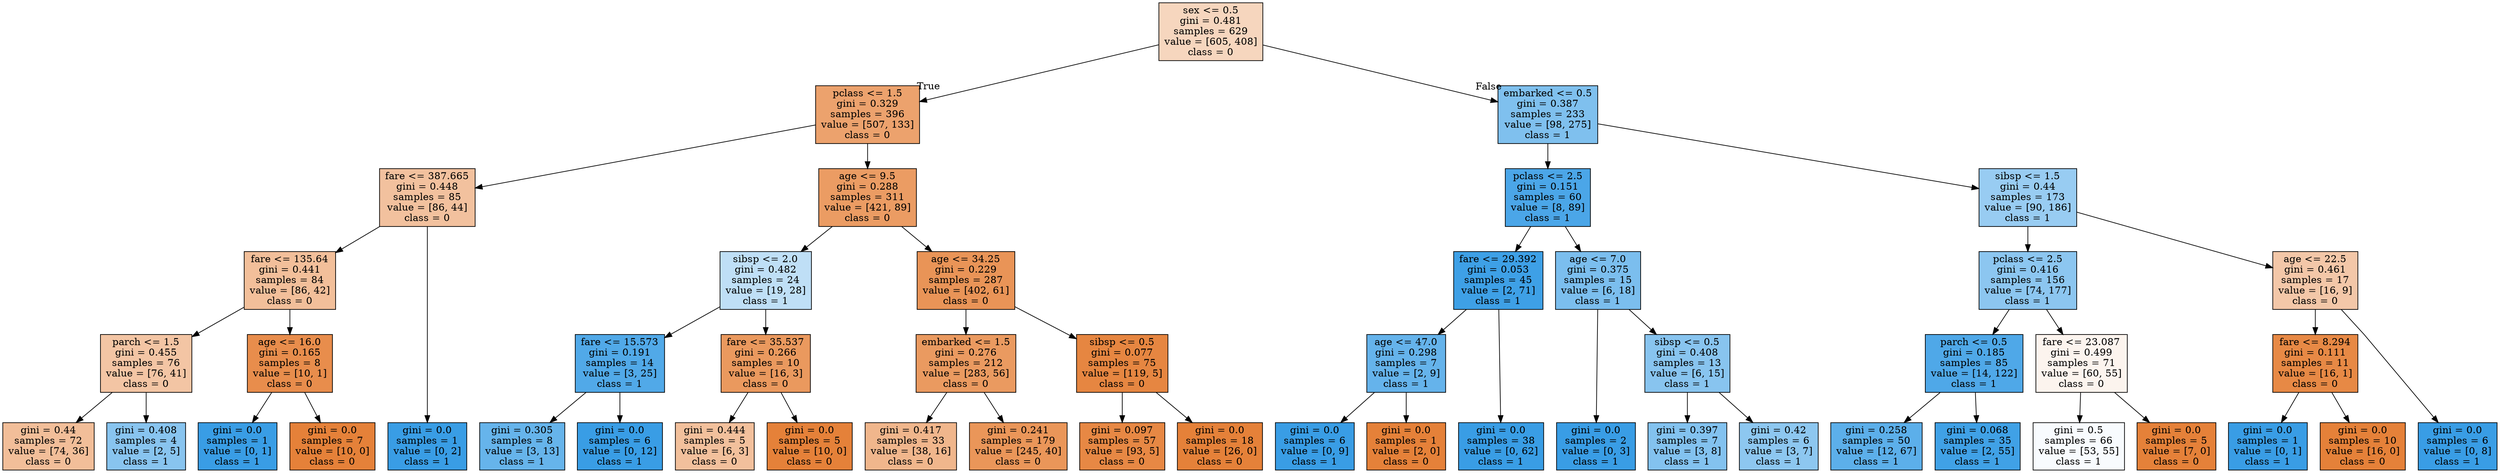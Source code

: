 digraph Tree {
node [shape=box, style="filled", color="black"] ;
graph [ranksep=equally, splines=polyline] ;
0 [label="sex <= 0.5\ngini = 0.481\nsamples = 629\nvalue = [605, 408]\nclass = 0", fillcolor="#e5813953"] ;
1 [label="pclass <= 1.5\ngini = 0.329\nsamples = 396\nvalue = [507, 133]\nclass = 0", fillcolor="#e58139bc"] ;
0 -> 1 [labeldistance=2.5, labelangle=45, headlabel="True"] ;
2 [label="fare <= 387.665\ngini = 0.448\nsamples = 85\nvalue = [86, 44]\nclass = 0", fillcolor="#e581397d"] ;
1 -> 2 ;
3 [label="fare <= 135.64\ngini = 0.441\nsamples = 84\nvalue = [86, 42]\nclass = 0", fillcolor="#e5813982"] ;
2 -> 3 ;
4 [label="parch <= 1.5\ngini = 0.455\nsamples = 76\nvalue = [76, 41]\nclass = 0", fillcolor="#e5813975"] ;
3 -> 4 ;
5 [label="gini = 0.44\nsamples = 72\nvalue = [74, 36]\nclass = 0", fillcolor="#e5813983"] ;
4 -> 5 ;
6 [label="gini = 0.408\nsamples = 4\nvalue = [2, 5]\nclass = 1", fillcolor="#399de599"] ;
4 -> 6 ;
7 [label="age <= 16.0\ngini = 0.165\nsamples = 8\nvalue = [10, 1]\nclass = 0", fillcolor="#e58139e6"] ;
3 -> 7 ;
8 [label="gini = 0.0\nsamples = 1\nvalue = [0, 1]\nclass = 1", fillcolor="#399de5ff"] ;
7 -> 8 ;
9 [label="gini = 0.0\nsamples = 7\nvalue = [10, 0]\nclass = 0", fillcolor="#e58139ff"] ;
7 -> 9 ;
10 [label="gini = 0.0\nsamples = 1\nvalue = [0, 2]\nclass = 1", fillcolor="#399de5ff"] ;
2 -> 10 ;
11 [label="age <= 9.5\ngini = 0.288\nsamples = 311\nvalue = [421, 89]\nclass = 0", fillcolor="#e58139c9"] ;
1 -> 11 ;
12 [label="sibsp <= 2.0\ngini = 0.482\nsamples = 24\nvalue = [19, 28]\nclass = 1", fillcolor="#399de552"] ;
11 -> 12 ;
13 [label="fare <= 15.573\ngini = 0.191\nsamples = 14\nvalue = [3, 25]\nclass = 1", fillcolor="#399de5e0"] ;
12 -> 13 ;
14 [label="gini = 0.305\nsamples = 8\nvalue = [3, 13]\nclass = 1", fillcolor="#399de5c4"] ;
13 -> 14 ;
15 [label="gini = 0.0\nsamples = 6\nvalue = [0, 12]\nclass = 1", fillcolor="#399de5ff"] ;
13 -> 15 ;
16 [label="fare <= 35.537\ngini = 0.266\nsamples = 10\nvalue = [16, 3]\nclass = 0", fillcolor="#e58139cf"] ;
12 -> 16 ;
17 [label="gini = 0.444\nsamples = 5\nvalue = [6, 3]\nclass = 0", fillcolor="#e581397f"] ;
16 -> 17 ;
18 [label="gini = 0.0\nsamples = 5\nvalue = [10, 0]\nclass = 0", fillcolor="#e58139ff"] ;
16 -> 18 ;
19 [label="age <= 34.25\ngini = 0.229\nsamples = 287\nvalue = [402, 61]\nclass = 0", fillcolor="#e58139d8"] ;
11 -> 19 ;
20 [label="embarked <= 1.5\ngini = 0.276\nsamples = 212\nvalue = [283, 56]\nclass = 0", fillcolor="#e58139cd"] ;
19 -> 20 ;
21 [label="gini = 0.417\nsamples = 33\nvalue = [38, 16]\nclass = 0", fillcolor="#e5813994"] ;
20 -> 21 ;
22 [label="gini = 0.241\nsamples = 179\nvalue = [245, 40]\nclass = 0", fillcolor="#e58139d5"] ;
20 -> 22 ;
23 [label="sibsp <= 0.5\ngini = 0.077\nsamples = 75\nvalue = [119, 5]\nclass = 0", fillcolor="#e58139f4"] ;
19 -> 23 ;
24 [label="gini = 0.097\nsamples = 57\nvalue = [93, 5]\nclass = 0", fillcolor="#e58139f1"] ;
23 -> 24 ;
25 [label="gini = 0.0\nsamples = 18\nvalue = [26, 0]\nclass = 0", fillcolor="#e58139ff"] ;
23 -> 25 ;
26 [label="embarked <= 0.5\ngini = 0.387\nsamples = 233\nvalue = [98, 275]\nclass = 1", fillcolor="#399de5a4"] ;
0 -> 26 [labeldistance=2.5, labelangle=-45, headlabel="False"] ;
27 [label="pclass <= 2.5\ngini = 0.151\nsamples = 60\nvalue = [8, 89]\nclass = 1", fillcolor="#399de5e8"] ;
26 -> 27 ;
28 [label="fare <= 29.392\ngini = 0.053\nsamples = 45\nvalue = [2, 71]\nclass = 1", fillcolor="#399de5f8"] ;
27 -> 28 ;
29 [label="age <= 47.0\ngini = 0.298\nsamples = 7\nvalue = [2, 9]\nclass = 1", fillcolor="#399de5c6"] ;
28 -> 29 ;
30 [label="gini = 0.0\nsamples = 6\nvalue = [0, 9]\nclass = 1", fillcolor="#399de5ff"] ;
29 -> 30 ;
31 [label="gini = 0.0\nsamples = 1\nvalue = [2, 0]\nclass = 0", fillcolor="#e58139ff"] ;
29 -> 31 ;
32 [label="gini = 0.0\nsamples = 38\nvalue = [0, 62]\nclass = 1", fillcolor="#399de5ff"] ;
28 -> 32 ;
33 [label="age <= 7.0\ngini = 0.375\nsamples = 15\nvalue = [6, 18]\nclass = 1", fillcolor="#399de5aa"] ;
27 -> 33 ;
34 [label="gini = 0.0\nsamples = 2\nvalue = [0, 3]\nclass = 1", fillcolor="#399de5ff"] ;
33 -> 34 ;
35 [label="sibsp <= 0.5\ngini = 0.408\nsamples = 13\nvalue = [6, 15]\nclass = 1", fillcolor="#399de599"] ;
33 -> 35 ;
36 [label="gini = 0.397\nsamples = 7\nvalue = [3, 8]\nclass = 1", fillcolor="#399de59f"] ;
35 -> 36 ;
37 [label="gini = 0.42\nsamples = 6\nvalue = [3, 7]\nclass = 1", fillcolor="#399de592"] ;
35 -> 37 ;
38 [label="sibsp <= 1.5\ngini = 0.44\nsamples = 173\nvalue = [90, 186]\nclass = 1", fillcolor="#399de584"] ;
26 -> 38 ;
39 [label="pclass <= 2.5\ngini = 0.416\nsamples = 156\nvalue = [74, 177]\nclass = 1", fillcolor="#399de594"] ;
38 -> 39 ;
40 [label="parch <= 0.5\ngini = 0.185\nsamples = 85\nvalue = [14, 122]\nclass = 1", fillcolor="#399de5e2"] ;
39 -> 40 ;
41 [label="gini = 0.258\nsamples = 50\nvalue = [12, 67]\nclass = 1", fillcolor="#399de5d1"] ;
40 -> 41 ;
42 [label="gini = 0.068\nsamples = 35\nvalue = [2, 55]\nclass = 1", fillcolor="#399de5f6"] ;
40 -> 42 ;
43 [label="fare <= 23.087\ngini = 0.499\nsamples = 71\nvalue = [60, 55]\nclass = 0", fillcolor="#e5813915"] ;
39 -> 43 ;
44 [label="gini = 0.5\nsamples = 66\nvalue = [53, 55]\nclass = 1", fillcolor="#399de509"] ;
43 -> 44 ;
45 [label="gini = 0.0\nsamples = 5\nvalue = [7, 0]\nclass = 0", fillcolor="#e58139ff"] ;
43 -> 45 ;
46 [label="age <= 22.5\ngini = 0.461\nsamples = 17\nvalue = [16, 9]\nclass = 0", fillcolor="#e5813970"] ;
38 -> 46 ;
47 [label="fare <= 8.294\ngini = 0.111\nsamples = 11\nvalue = [16, 1]\nclass = 0", fillcolor="#e58139ef"] ;
46 -> 47 ;
48 [label="gini = 0.0\nsamples = 1\nvalue = [0, 1]\nclass = 1", fillcolor="#399de5ff"] ;
47 -> 48 ;
49 [label="gini = 0.0\nsamples = 10\nvalue = [16, 0]\nclass = 0", fillcolor="#e58139ff"] ;
47 -> 49 ;
50 [label="gini = 0.0\nsamples = 6\nvalue = [0, 8]\nclass = 1", fillcolor="#399de5ff"] ;
46 -> 50 ;
{rank=same ; 0} ;
{rank=same ; 1; 26} ;
{rank=same ; 2; 11; 27; 38} ;
{rank=same ; 3; 12; 19; 28; 33; 39; 46} ;
{rank=same ; 4; 7; 13; 16; 20; 23; 29; 35; 40; 43; 47} ;
{rank=same ; 5; 6; 8; 9; 10; 14; 15; 17; 18; 21; 22; 24; 25; 30; 31; 32; 34; 36; 37; 41; 42; 44; 45; 48; 49; 50} ;
}